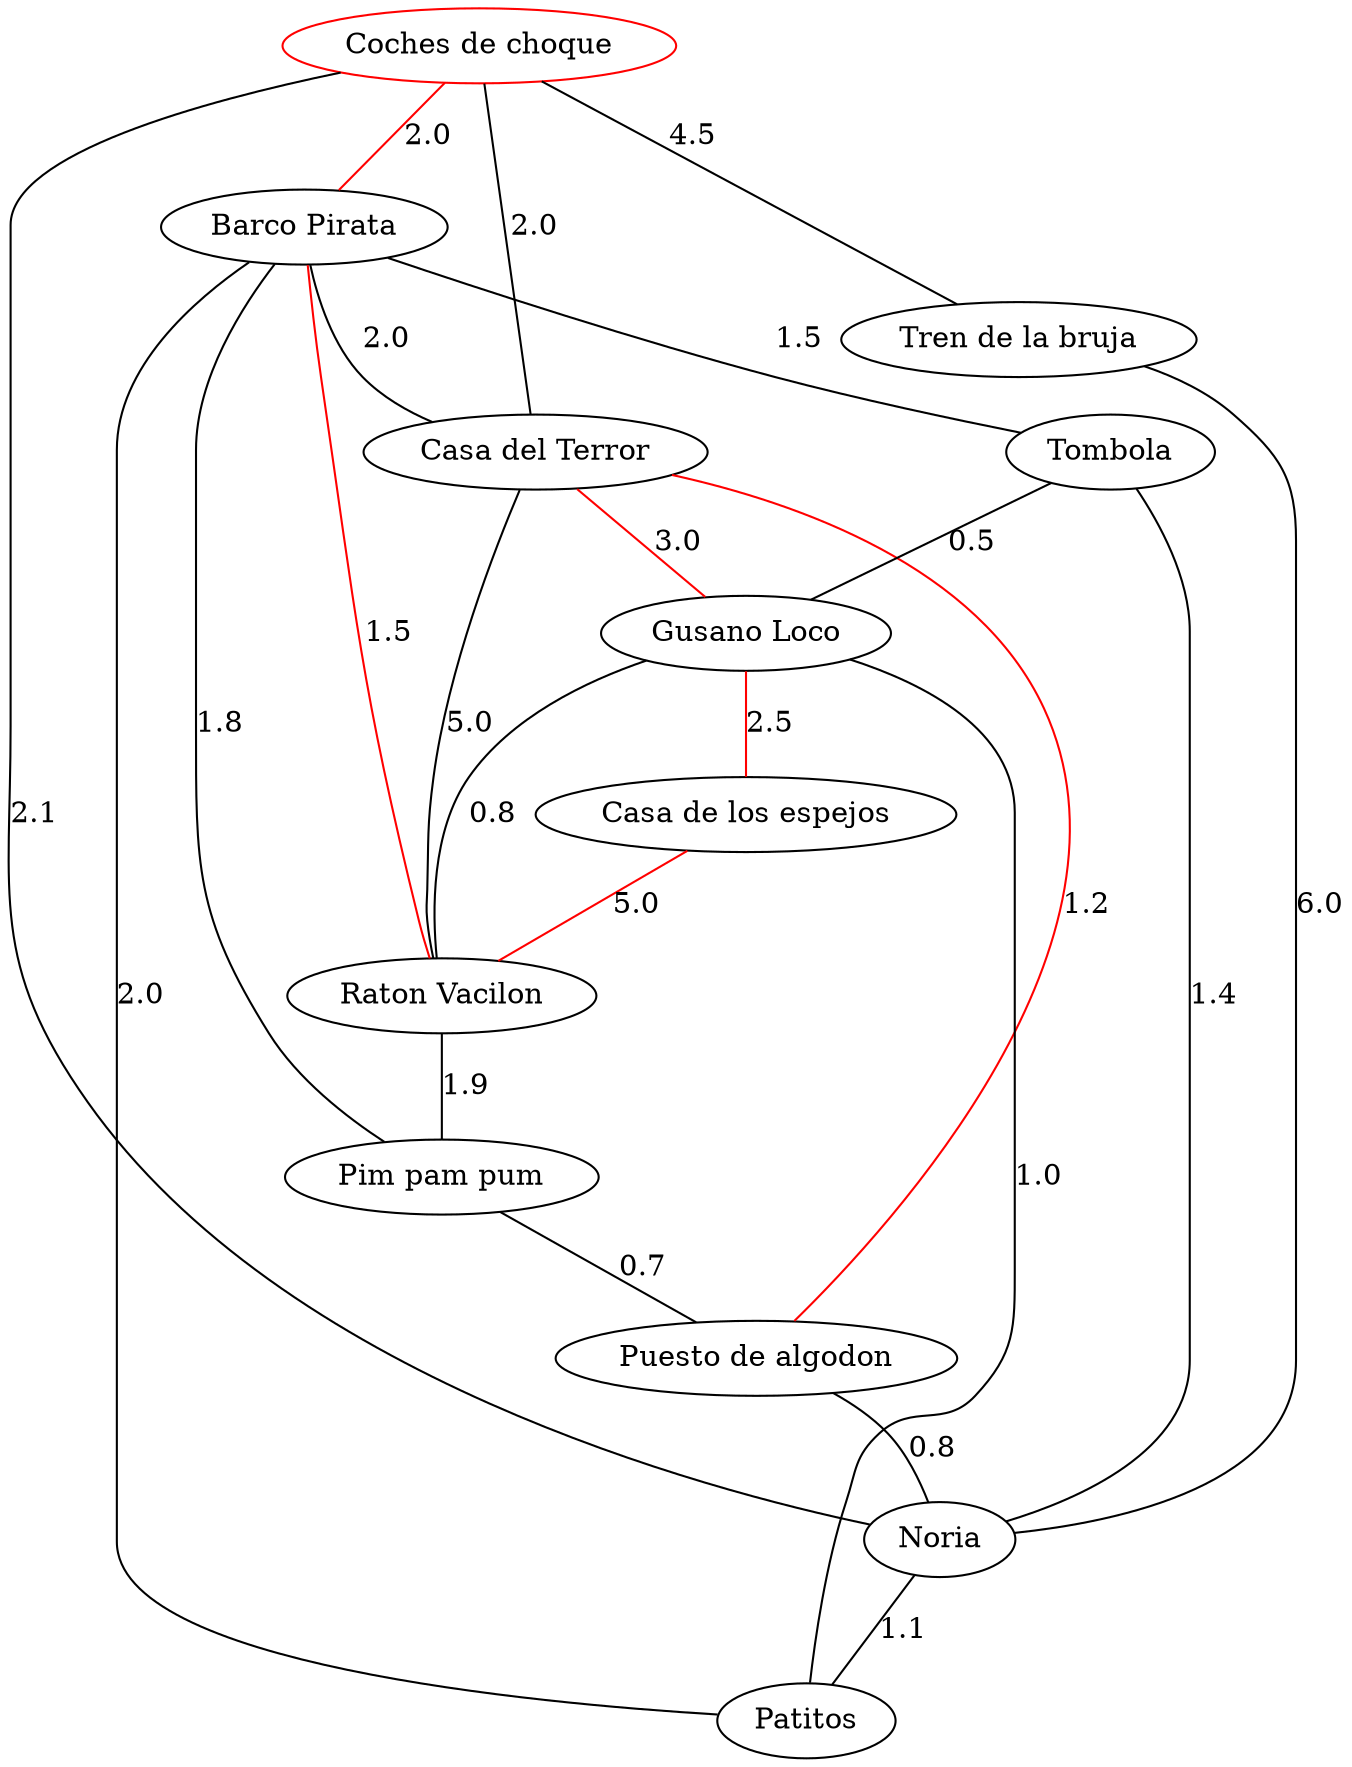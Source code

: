 strict graph G {
  1 [ label="Barco Pirata" ];
  2 [ label="Casa del Terror" ];
  3 [ label="Tombola" ];
  4 [ label="Gusano Loco" ];
  5 [ label="Raton Vacilon" ];
  6 [ color="red" label="Coches de choque" ];
  7 [ label="Pim pam pum" ];
  8 [ label="Puesto de algodon" ];
  9 [ label="Noria" ];
  10 [ label="Patitos" ];
  11 [ label="Tren de la bruja" ];
  12 [ label="Casa de los espejos" ];
  1 -- 2 [ label="2.0" ];
  1 -- 3 [ label="1.5" ];
  1 -- 5 [ color="red" label="1.5" ];
  2 -- 5 [ label="5.0" ];
  3 -- 4 [ label="0.5" ];
  4 -- 5 [ label="0.8" ];
  6 -- 2 [ label="2.0" ];
  6 -- 1 [ color="red" label="2.0" ];
  2 -- 4 [ color="red" label="3.0" ];
  1 -- 7 [ label="1.8" ];
  12 -- 5 [ color="red" label="5.0" ];
  2 -- 8 [ color="red" label="1.2" ];
  3 -- 9 [ label="1.4" ];
  11 -- 9 [ label="6.0" ];
  4 -- 10 [ label="1.0" ];
  5 -- 7 [ label="1.9" ];
  6 -- 9 [ label="2.1" ];
  7 -- 8 [ label="0.7" ];
  8 -- 9 [ label="0.8" ];
  9 -- 10 [ label="1.1" ];
  10 -- 1 [ label="2.0" ];
  6 -- 11 [ label="4.5" ];
  4 -- 12 [ color="red" label="2.5" ];
}
